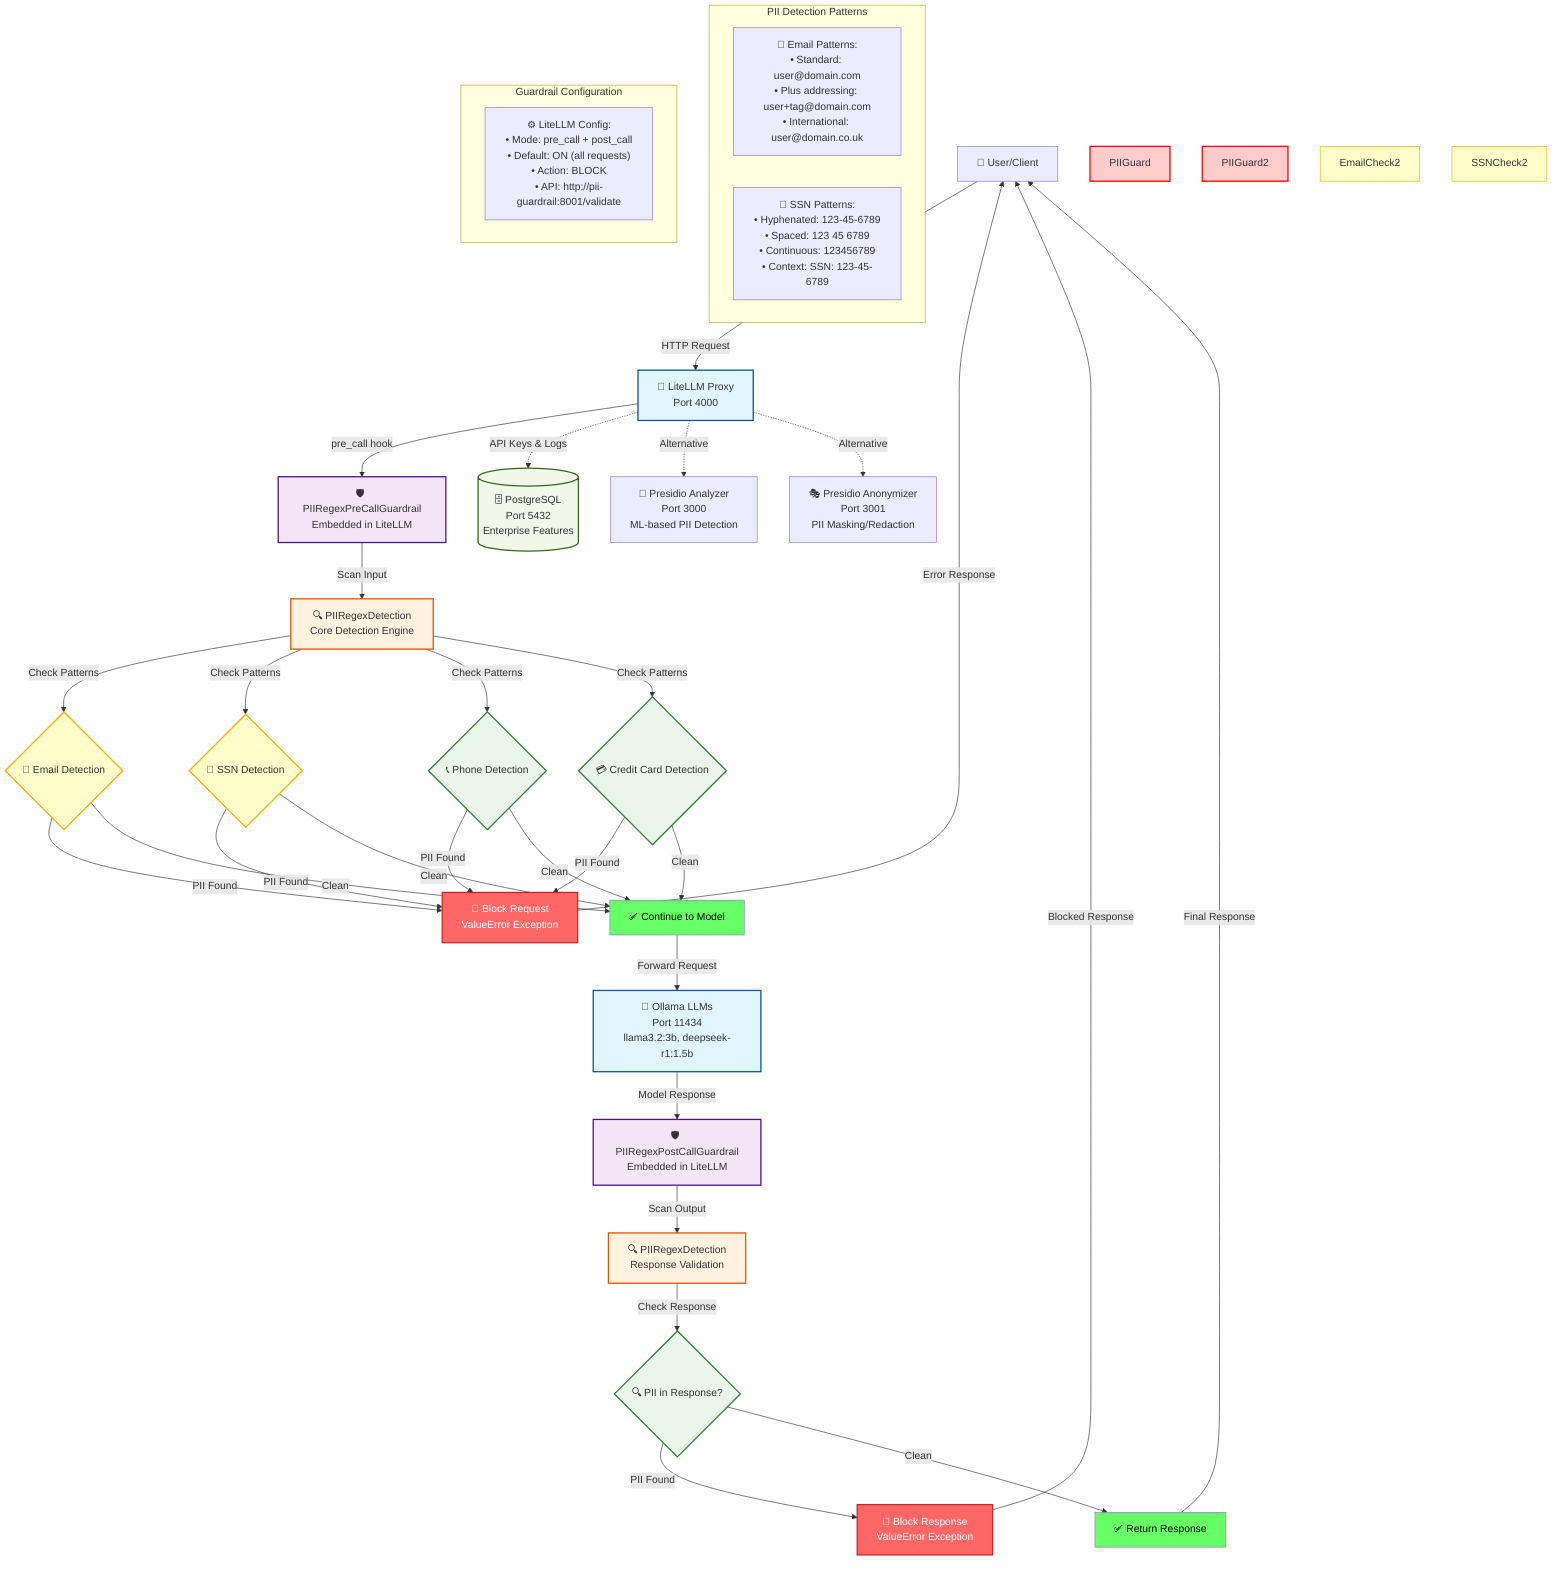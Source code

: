 graph TB
    User[👤 User/Client] -->|HTTP Request| LiteLLM[🚀 LiteLLM Proxy<br/>Port 4000]
    
    LiteLLM -->|pre_call hook| PIIPreCall[🛡️ PIIRegexPreCallGuardrail<br/>Embedded in LiteLLM]
    
    PIIPreCall -->|Scan Input| PIICore[🔍 PIIRegexDetection<br/>Core Detection Engine]
    
    PIICore -->|Check Patterns| EmailCheck{📧 Email Detection}
    PIICore -->|Check Patterns| SSNCheck{🔢 SSN Detection}
    PIICore -->|Check Patterns| PhoneCheck{📞 Phone Detection}
    PIICore -->|Check Patterns| CCCheck{💳 Credit Card Detection}
    
    EmailCheck -->|PII Found| Block1[🚫 Block Request<br/>ValueError Exception]
    SSNCheck -->|PII Found| Block1
    PhoneCheck -->|PII Found| Block1
    CCCheck -->|PII Found| Block1
    
    EmailCheck -->|Clean| Allow1[✅ Continue to Model]
    SSNCheck -->|Clean| Allow1
    PhoneCheck -->|Clean| Allow1
    CCCheck -->|Clean| Allow1
    
    Block1 -->|Error Response| User
    Allow1 -->|Forward Request| Ollama[🦙 Ollama LLMs<br/>Port 11434<br/>llama3.2:3b, deepseek-r1:1.5b]
    
    Ollama -->|Model Response| PIIPostCall[🛡️ PIIRegexPostCallGuardrail<br/>Embedded in LiteLLM]
    
    PIIPostCall -->|Scan Output| PIICore2[🔍 PIIRegexDetection<br/>Response Validation]
    
    PIICore2 -->|Check Response| ResponseCheck{🔍 PII in Response?}
    
    ResponseCheck -->|PII Found| Block2[🚫 Block Response<br/>ValueError Exception]
    ResponseCheck -->|Clean| Allow2[✅ Return Response]
    
    Allow2 -->|Final Response| User
    Block2 -->|Blocked Response| User
    
    LiteLLM -.->|API Keys & Logs| Postgres[(🗄️ PostgreSQL<br/>Port 5432<br/>Enterprise Features)]
    
    %% Presidio Integration (Stretch Goal)
    LiteLLM -.->|Alternative| PresidioAnalyzer[🤖 Presidio Analyzer<br/>Port 3000<br/>ML-based PII Detection]
    LiteLLM -.->|Alternative| PresidioAnonymizer[🎭 Presidio Anonymizer<br/>Port 3001<br/>PII Masking/Redaction]
    
    %% Styling
    classDef primaryService fill:#e1f5fe,stroke:#01579b,stroke-width:2px
    classDef guardrail fill:#f3e5f5,stroke:#4a148c,stroke-width:2px
    classDef detection fill:#fff3e0,stroke:#e65100,stroke-width:2px
    classDef decision fill:#e8f5e8,stroke:#2e7d32,stroke-width:2px
    classDef block fill:#ffebee,stroke:#c62828,stroke-width:2px
    classDef database fill:#f1f8e9,stroke:#33691e,stroke-width:2px
    
    class LiteLLM,Ollama primaryService
    class PIIPreCall,PIIPostCall guardrail
    class PIICore,PIICore2 detection
    class EmailCheck,SSNCheck,PhoneCheck,CCCheck,ResponseCheck decision
    class Block1,Block2 block
    class Postgres database
    
    subgraph "PII Detection Patterns"
        EmailPatterns["📧 Email Patterns:<br/>• Standard: user@domain.com<br/>• Plus addressing: user+tag@domain.com<br/>• International: user@domain.co.uk"]
        SSNPatterns["🔢 SSN Patterns:<br/>• Hyphenated: 123-45-6789<br/>• Spaced: 123 45 6789<br/>• Continuous: 123456789<br/>• Context: SSN: 123-45-6789"]
    end
    
    subgraph "Guardrail Configuration"
        Config["⚙️ LiteLLM Config:<br/>• Mode: pre_call + post_call<br/>• Default: ON (all requests)<br/>• Action: BLOCK<br/>• API: http://pii-guardrail:8001/validate"]
    end
    
    style PIIGuard fill:#ffcccc,stroke:#ff0000,stroke-width:2px
    style PIIGuard2 fill:#ffcccc,stroke:#ff0000,stroke-width:2px
    style Block1 fill:#ff6666,color:#ffffff
    style Block2 fill:#ff6666,color:#ffffff
    style Allow1 fill:#66ff66,color:#000000
    style Allow2 fill:#66ff66,color:#000000
    style EmailCheck fill:#ffffcc,stroke:#ffaa00
    style SSNCheck fill:#ffffcc,stroke:#ffaa00
    style EmailCheck2 fill:#ffffcc,stroke:#ffaa00
    style SSNCheck2 fill:#ffffcc,stroke:#ffaa00
